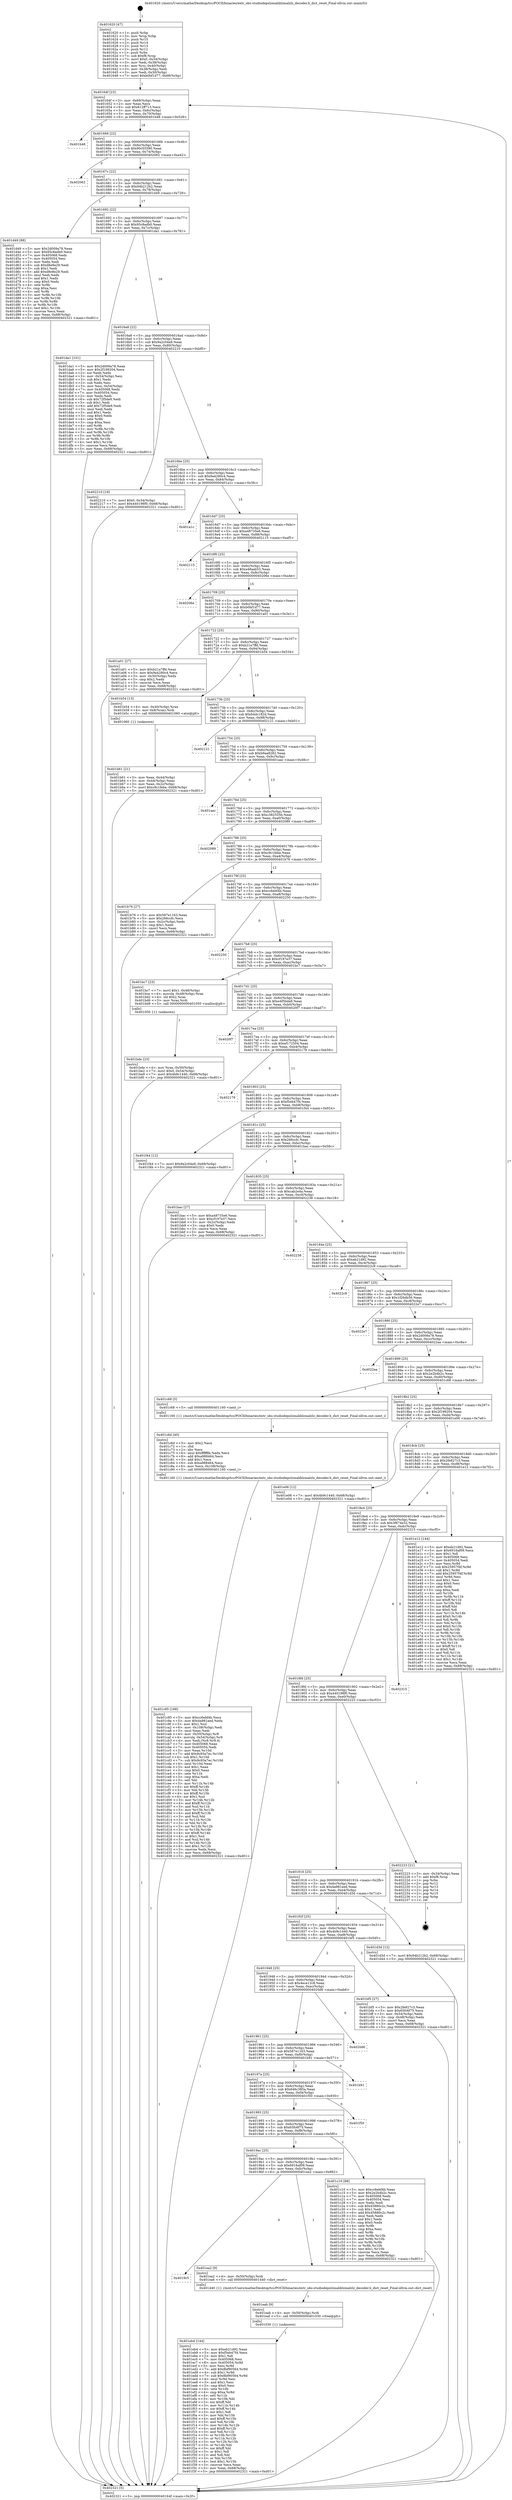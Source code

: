 digraph "0x401620" {
  label = "0x401620 (/mnt/c/Users/mathe/Desktop/tcc/POCII/binaries/extr_obs-studiodepslzmaliblzmalzlz_decoder.h_dict_reset_Final-ollvm.out::main(0))"
  labelloc = "t"
  node[shape=record]

  Entry [label="",width=0.3,height=0.3,shape=circle,fillcolor=black,style=filled]
  "0x40164f" [label="{
     0x40164f [23]\l
     | [instrs]\l
     &nbsp;&nbsp;0x40164f \<+3\>: mov -0x68(%rbp),%eax\l
     &nbsp;&nbsp;0x401652 \<+2\>: mov %eax,%ecx\l
     &nbsp;&nbsp;0x401654 \<+6\>: sub $0x812ff713,%ecx\l
     &nbsp;&nbsp;0x40165a \<+3\>: mov %eax,-0x6c(%rbp)\l
     &nbsp;&nbsp;0x40165d \<+3\>: mov %ecx,-0x70(%rbp)\l
     &nbsp;&nbsp;0x401660 \<+6\>: je 0000000000401b48 \<main+0x528\>\l
  }"]
  "0x401b48" [label="{
     0x401b48\l
  }", style=dashed]
  "0x401666" [label="{
     0x401666 [22]\l
     | [instrs]\l
     &nbsp;&nbsp;0x401666 \<+5\>: jmp 000000000040166b \<main+0x4b\>\l
     &nbsp;&nbsp;0x40166b \<+3\>: mov -0x6c(%rbp),%eax\l
     &nbsp;&nbsp;0x40166e \<+5\>: sub $0x90c55590,%eax\l
     &nbsp;&nbsp;0x401673 \<+3\>: mov %eax,-0x74(%rbp)\l
     &nbsp;&nbsp;0x401676 \<+6\>: je 0000000000402062 \<main+0xa42\>\l
  }"]
  Exit [label="",width=0.3,height=0.3,shape=circle,fillcolor=black,style=filled,peripheries=2]
  "0x402062" [label="{
     0x402062\l
  }", style=dashed]
  "0x40167c" [label="{
     0x40167c [22]\l
     | [instrs]\l
     &nbsp;&nbsp;0x40167c \<+5\>: jmp 0000000000401681 \<main+0x61\>\l
     &nbsp;&nbsp;0x401681 \<+3\>: mov -0x6c(%rbp),%eax\l
     &nbsp;&nbsp;0x401684 \<+5\>: sub $0x94b212b2,%eax\l
     &nbsp;&nbsp;0x401689 \<+3\>: mov %eax,-0x78(%rbp)\l
     &nbsp;&nbsp;0x40168c \<+6\>: je 0000000000401d49 \<main+0x729\>\l
  }"]
  "0x401eb4" [label="{
     0x401eb4 [144]\l
     | [instrs]\l
     &nbsp;&nbsp;0x401eb4 \<+5\>: mov $0xeb21d92,%eax\l
     &nbsp;&nbsp;0x401eb9 \<+5\>: mov $0xf5eb47f4,%ecx\l
     &nbsp;&nbsp;0x401ebe \<+2\>: mov $0x1,%dl\l
     &nbsp;&nbsp;0x401ec0 \<+7\>: mov 0x405068,%esi\l
     &nbsp;&nbsp;0x401ec7 \<+8\>: mov 0x405054,%r8d\l
     &nbsp;&nbsp;0x401ecf \<+3\>: mov %esi,%r9d\l
     &nbsp;&nbsp;0x401ed2 \<+7\>: add $0x8bf90564,%r9d\l
     &nbsp;&nbsp;0x401ed9 \<+4\>: sub $0x1,%r9d\l
     &nbsp;&nbsp;0x401edd \<+7\>: sub $0x8bf90564,%r9d\l
     &nbsp;&nbsp;0x401ee4 \<+4\>: imul %r9d,%esi\l
     &nbsp;&nbsp;0x401ee8 \<+3\>: and $0x1,%esi\l
     &nbsp;&nbsp;0x401eeb \<+3\>: cmp $0x0,%esi\l
     &nbsp;&nbsp;0x401eee \<+4\>: sete %r10b\l
     &nbsp;&nbsp;0x401ef2 \<+4\>: cmp $0xa,%r8d\l
     &nbsp;&nbsp;0x401ef6 \<+4\>: setl %r11b\l
     &nbsp;&nbsp;0x401efa \<+3\>: mov %r10b,%bl\l
     &nbsp;&nbsp;0x401efd \<+3\>: xor $0xff,%bl\l
     &nbsp;&nbsp;0x401f00 \<+3\>: mov %r11b,%r14b\l
     &nbsp;&nbsp;0x401f03 \<+4\>: xor $0xff,%r14b\l
     &nbsp;&nbsp;0x401f07 \<+3\>: xor $0x1,%dl\l
     &nbsp;&nbsp;0x401f0a \<+3\>: mov %bl,%r15b\l
     &nbsp;&nbsp;0x401f0d \<+4\>: and $0xff,%r15b\l
     &nbsp;&nbsp;0x401f11 \<+3\>: and %dl,%r10b\l
     &nbsp;&nbsp;0x401f14 \<+3\>: mov %r14b,%r12b\l
     &nbsp;&nbsp;0x401f17 \<+4\>: and $0xff,%r12b\l
     &nbsp;&nbsp;0x401f1b \<+3\>: and %dl,%r11b\l
     &nbsp;&nbsp;0x401f1e \<+3\>: or %r10b,%r15b\l
     &nbsp;&nbsp;0x401f21 \<+3\>: or %r11b,%r12b\l
     &nbsp;&nbsp;0x401f24 \<+3\>: xor %r12b,%r15b\l
     &nbsp;&nbsp;0x401f27 \<+3\>: or %r14b,%bl\l
     &nbsp;&nbsp;0x401f2a \<+3\>: xor $0xff,%bl\l
     &nbsp;&nbsp;0x401f2d \<+3\>: or $0x1,%dl\l
     &nbsp;&nbsp;0x401f30 \<+2\>: and %dl,%bl\l
     &nbsp;&nbsp;0x401f32 \<+3\>: or %bl,%r15b\l
     &nbsp;&nbsp;0x401f35 \<+4\>: test $0x1,%r15b\l
     &nbsp;&nbsp;0x401f39 \<+3\>: cmovne %ecx,%eax\l
     &nbsp;&nbsp;0x401f3c \<+3\>: mov %eax,-0x68(%rbp)\l
     &nbsp;&nbsp;0x401f3f \<+5\>: jmp 0000000000402321 \<main+0xd01\>\l
  }"]
  "0x401d49" [label="{
     0x401d49 [88]\l
     | [instrs]\l
     &nbsp;&nbsp;0x401d49 \<+5\>: mov $0x2d009a78,%eax\l
     &nbsp;&nbsp;0x401d4e \<+5\>: mov $0x95c8adb0,%ecx\l
     &nbsp;&nbsp;0x401d53 \<+7\>: mov 0x405068,%edx\l
     &nbsp;&nbsp;0x401d5a \<+7\>: mov 0x405054,%esi\l
     &nbsp;&nbsp;0x401d61 \<+2\>: mov %edx,%edi\l
     &nbsp;&nbsp;0x401d63 \<+6\>: sub $0xd8e8e29,%edi\l
     &nbsp;&nbsp;0x401d69 \<+3\>: sub $0x1,%edi\l
     &nbsp;&nbsp;0x401d6c \<+6\>: add $0xd8e8e29,%edi\l
     &nbsp;&nbsp;0x401d72 \<+3\>: imul %edi,%edx\l
     &nbsp;&nbsp;0x401d75 \<+3\>: and $0x1,%edx\l
     &nbsp;&nbsp;0x401d78 \<+3\>: cmp $0x0,%edx\l
     &nbsp;&nbsp;0x401d7b \<+4\>: sete %r8b\l
     &nbsp;&nbsp;0x401d7f \<+3\>: cmp $0xa,%esi\l
     &nbsp;&nbsp;0x401d82 \<+4\>: setl %r9b\l
     &nbsp;&nbsp;0x401d86 \<+3\>: mov %r8b,%r10b\l
     &nbsp;&nbsp;0x401d89 \<+3\>: and %r9b,%r10b\l
     &nbsp;&nbsp;0x401d8c \<+3\>: xor %r9b,%r8b\l
     &nbsp;&nbsp;0x401d8f \<+3\>: or %r8b,%r10b\l
     &nbsp;&nbsp;0x401d92 \<+4\>: test $0x1,%r10b\l
     &nbsp;&nbsp;0x401d96 \<+3\>: cmovne %ecx,%eax\l
     &nbsp;&nbsp;0x401d99 \<+3\>: mov %eax,-0x68(%rbp)\l
     &nbsp;&nbsp;0x401d9c \<+5\>: jmp 0000000000402321 \<main+0xd01\>\l
  }"]
  "0x401692" [label="{
     0x401692 [22]\l
     | [instrs]\l
     &nbsp;&nbsp;0x401692 \<+5\>: jmp 0000000000401697 \<main+0x77\>\l
     &nbsp;&nbsp;0x401697 \<+3\>: mov -0x6c(%rbp),%eax\l
     &nbsp;&nbsp;0x40169a \<+5\>: sub $0x95c8adb0,%eax\l
     &nbsp;&nbsp;0x40169f \<+3\>: mov %eax,-0x7c(%rbp)\l
     &nbsp;&nbsp;0x4016a2 \<+6\>: je 0000000000401da1 \<main+0x781\>\l
  }"]
  "0x401eab" [label="{
     0x401eab [9]\l
     | [instrs]\l
     &nbsp;&nbsp;0x401eab \<+4\>: mov -0x50(%rbp),%rdi\l
     &nbsp;&nbsp;0x401eaf \<+5\>: call 0000000000401030 \<free@plt\>\l
     | [calls]\l
     &nbsp;&nbsp;0x401030 \{1\} (unknown)\l
  }"]
  "0x401da1" [label="{
     0x401da1 [101]\l
     | [instrs]\l
     &nbsp;&nbsp;0x401da1 \<+5\>: mov $0x2d009a78,%eax\l
     &nbsp;&nbsp;0x401da6 \<+5\>: mov $0x2f199204,%ecx\l
     &nbsp;&nbsp;0x401dab \<+2\>: xor %edx,%edx\l
     &nbsp;&nbsp;0x401dad \<+3\>: mov -0x54(%rbp),%esi\l
     &nbsp;&nbsp;0x401db0 \<+3\>: sub $0x1,%edx\l
     &nbsp;&nbsp;0x401db3 \<+2\>: sub %edx,%esi\l
     &nbsp;&nbsp;0x401db5 \<+3\>: mov %esi,-0x54(%rbp)\l
     &nbsp;&nbsp;0x401db8 \<+7\>: mov 0x405068,%edx\l
     &nbsp;&nbsp;0x401dbf \<+7\>: mov 0x405054,%esi\l
     &nbsp;&nbsp;0x401dc6 \<+2\>: mov %edx,%edi\l
     &nbsp;&nbsp;0x401dc8 \<+6\>: sub $0x72f5de9,%edi\l
     &nbsp;&nbsp;0x401dce \<+3\>: sub $0x1,%edi\l
     &nbsp;&nbsp;0x401dd1 \<+6\>: add $0x72f5de9,%edi\l
     &nbsp;&nbsp;0x401dd7 \<+3\>: imul %edi,%edx\l
     &nbsp;&nbsp;0x401dda \<+3\>: and $0x1,%edx\l
     &nbsp;&nbsp;0x401ddd \<+3\>: cmp $0x0,%edx\l
     &nbsp;&nbsp;0x401de0 \<+4\>: sete %r8b\l
     &nbsp;&nbsp;0x401de4 \<+3\>: cmp $0xa,%esi\l
     &nbsp;&nbsp;0x401de7 \<+4\>: setl %r9b\l
     &nbsp;&nbsp;0x401deb \<+3\>: mov %r8b,%r10b\l
     &nbsp;&nbsp;0x401dee \<+3\>: and %r9b,%r10b\l
     &nbsp;&nbsp;0x401df1 \<+3\>: xor %r9b,%r8b\l
     &nbsp;&nbsp;0x401df4 \<+3\>: or %r8b,%r10b\l
     &nbsp;&nbsp;0x401df7 \<+4\>: test $0x1,%r10b\l
     &nbsp;&nbsp;0x401dfb \<+3\>: cmovne %ecx,%eax\l
     &nbsp;&nbsp;0x401dfe \<+3\>: mov %eax,-0x68(%rbp)\l
     &nbsp;&nbsp;0x401e01 \<+5\>: jmp 0000000000402321 \<main+0xd01\>\l
  }"]
  "0x4016a8" [label="{
     0x4016a8 [22]\l
     | [instrs]\l
     &nbsp;&nbsp;0x4016a8 \<+5\>: jmp 00000000004016ad \<main+0x8d\>\l
     &nbsp;&nbsp;0x4016ad \<+3\>: mov -0x6c(%rbp),%eax\l
     &nbsp;&nbsp;0x4016b0 \<+5\>: sub $0x9a2c04a9,%eax\l
     &nbsp;&nbsp;0x4016b5 \<+3\>: mov %eax,-0x80(%rbp)\l
     &nbsp;&nbsp;0x4016b8 \<+6\>: je 0000000000402210 \<main+0xbf0\>\l
  }"]
  "0x4019c5" [label="{
     0x4019c5\l
  }", style=dashed]
  "0x402210" [label="{
     0x402210 [19]\l
     | [instrs]\l
     &nbsp;&nbsp;0x402210 \<+7\>: movl $0x0,-0x34(%rbp)\l
     &nbsp;&nbsp;0x402217 \<+7\>: movl $0x440198f0,-0x68(%rbp)\l
     &nbsp;&nbsp;0x40221e \<+5\>: jmp 0000000000402321 \<main+0xd01\>\l
  }"]
  "0x4016be" [label="{
     0x4016be [25]\l
     | [instrs]\l
     &nbsp;&nbsp;0x4016be \<+5\>: jmp 00000000004016c3 \<main+0xa3\>\l
     &nbsp;&nbsp;0x4016c3 \<+3\>: mov -0x6c(%rbp),%eax\l
     &nbsp;&nbsp;0x4016c6 \<+5\>: sub $0x9a4280c4,%eax\l
     &nbsp;&nbsp;0x4016cb \<+6\>: mov %eax,-0x84(%rbp)\l
     &nbsp;&nbsp;0x4016d1 \<+6\>: je 0000000000401a1c \<main+0x3fc\>\l
  }"]
  "0x401ea2" [label="{
     0x401ea2 [9]\l
     | [instrs]\l
     &nbsp;&nbsp;0x401ea2 \<+4\>: mov -0x50(%rbp),%rdi\l
     &nbsp;&nbsp;0x401ea6 \<+5\>: call 0000000000401440 \<dict_reset\>\l
     | [calls]\l
     &nbsp;&nbsp;0x401440 \{1\} (/mnt/c/Users/mathe/Desktop/tcc/POCII/binaries/extr_obs-studiodepslzmaliblzmalzlz_decoder.h_dict_reset_Final-ollvm.out::dict_reset)\l
  }"]
  "0x401a1c" [label="{
     0x401a1c\l
  }", style=dashed]
  "0x4016d7" [label="{
     0x4016d7 [25]\l
     | [instrs]\l
     &nbsp;&nbsp;0x4016d7 \<+5\>: jmp 00000000004016dc \<main+0xbc\>\l
     &nbsp;&nbsp;0x4016dc \<+3\>: mov -0x6c(%rbp),%eax\l
     &nbsp;&nbsp;0x4016df \<+5\>: sub $0xa48735e6,%eax\l
     &nbsp;&nbsp;0x4016e4 \<+6\>: mov %eax,-0x88(%rbp)\l
     &nbsp;&nbsp;0x4016ea \<+6\>: je 0000000000402115 \<main+0xaf5\>\l
  }"]
  "0x401c95" [label="{
     0x401c95 [168]\l
     | [instrs]\l
     &nbsp;&nbsp;0x401c95 \<+5\>: mov $0xcc6ebf4b,%ecx\l
     &nbsp;&nbsp;0x401c9a \<+5\>: mov $0x4a981eed,%edx\l
     &nbsp;&nbsp;0x401c9f \<+3\>: mov $0x1,%sil\l
     &nbsp;&nbsp;0x401ca2 \<+6\>: mov -0x108(%rbp),%edi\l
     &nbsp;&nbsp;0x401ca8 \<+3\>: imul %eax,%edi\l
     &nbsp;&nbsp;0x401cab \<+4\>: mov -0x50(%rbp),%r8\l
     &nbsp;&nbsp;0x401caf \<+4\>: movslq -0x54(%rbp),%r9\l
     &nbsp;&nbsp;0x401cb3 \<+4\>: mov %edi,(%r8,%r9,4)\l
     &nbsp;&nbsp;0x401cb7 \<+7\>: mov 0x405068,%eax\l
     &nbsp;&nbsp;0x401cbe \<+7\>: mov 0x405054,%edi\l
     &nbsp;&nbsp;0x401cc5 \<+3\>: mov %eax,%r10d\l
     &nbsp;&nbsp;0x401cc8 \<+7\>: add $0x9c93a7ec,%r10d\l
     &nbsp;&nbsp;0x401ccf \<+4\>: sub $0x1,%r10d\l
     &nbsp;&nbsp;0x401cd3 \<+7\>: sub $0x9c93a7ec,%r10d\l
     &nbsp;&nbsp;0x401cda \<+4\>: imul %r10d,%eax\l
     &nbsp;&nbsp;0x401cde \<+3\>: and $0x1,%eax\l
     &nbsp;&nbsp;0x401ce1 \<+3\>: cmp $0x0,%eax\l
     &nbsp;&nbsp;0x401ce4 \<+4\>: sete %r11b\l
     &nbsp;&nbsp;0x401ce8 \<+3\>: cmp $0xa,%edi\l
     &nbsp;&nbsp;0x401ceb \<+3\>: setl %bl\l
     &nbsp;&nbsp;0x401cee \<+3\>: mov %r11b,%r14b\l
     &nbsp;&nbsp;0x401cf1 \<+4\>: xor $0xff,%r14b\l
     &nbsp;&nbsp;0x401cf5 \<+3\>: mov %bl,%r15b\l
     &nbsp;&nbsp;0x401cf8 \<+4\>: xor $0xff,%r15b\l
     &nbsp;&nbsp;0x401cfc \<+4\>: xor $0x1,%sil\l
     &nbsp;&nbsp;0x401d00 \<+3\>: mov %r14b,%r12b\l
     &nbsp;&nbsp;0x401d03 \<+4\>: and $0xff,%r12b\l
     &nbsp;&nbsp;0x401d07 \<+3\>: and %sil,%r11b\l
     &nbsp;&nbsp;0x401d0a \<+3\>: mov %r15b,%r13b\l
     &nbsp;&nbsp;0x401d0d \<+4\>: and $0xff,%r13b\l
     &nbsp;&nbsp;0x401d11 \<+3\>: and %sil,%bl\l
     &nbsp;&nbsp;0x401d14 \<+3\>: or %r11b,%r12b\l
     &nbsp;&nbsp;0x401d17 \<+3\>: or %bl,%r13b\l
     &nbsp;&nbsp;0x401d1a \<+3\>: xor %r13b,%r12b\l
     &nbsp;&nbsp;0x401d1d \<+3\>: or %r15b,%r14b\l
     &nbsp;&nbsp;0x401d20 \<+4\>: xor $0xff,%r14b\l
     &nbsp;&nbsp;0x401d24 \<+4\>: or $0x1,%sil\l
     &nbsp;&nbsp;0x401d28 \<+3\>: and %sil,%r14b\l
     &nbsp;&nbsp;0x401d2b \<+3\>: or %r14b,%r12b\l
     &nbsp;&nbsp;0x401d2e \<+4\>: test $0x1,%r12b\l
     &nbsp;&nbsp;0x401d32 \<+3\>: cmovne %edx,%ecx\l
     &nbsp;&nbsp;0x401d35 \<+3\>: mov %ecx,-0x68(%rbp)\l
     &nbsp;&nbsp;0x401d38 \<+5\>: jmp 0000000000402321 \<main+0xd01\>\l
  }"]
  "0x402115" [label="{
     0x402115\l
  }", style=dashed]
  "0x4016f0" [label="{
     0x4016f0 [25]\l
     | [instrs]\l
     &nbsp;&nbsp;0x4016f0 \<+5\>: jmp 00000000004016f5 \<main+0xd5\>\l
     &nbsp;&nbsp;0x4016f5 \<+3\>: mov -0x6c(%rbp),%eax\l
     &nbsp;&nbsp;0x4016f8 \<+5\>: sub $0xa48aab53,%eax\l
     &nbsp;&nbsp;0x4016fd \<+6\>: mov %eax,-0x8c(%rbp)\l
     &nbsp;&nbsp;0x401703 \<+6\>: je 000000000040206e \<main+0xa4e\>\l
  }"]
  "0x401c6d" [label="{
     0x401c6d [40]\l
     | [instrs]\l
     &nbsp;&nbsp;0x401c6d \<+5\>: mov $0x2,%ecx\l
     &nbsp;&nbsp;0x401c72 \<+1\>: cltd\l
     &nbsp;&nbsp;0x401c73 \<+2\>: idiv %ecx\l
     &nbsp;&nbsp;0x401c75 \<+6\>: imul $0xfffffffe,%edx,%ecx\l
     &nbsp;&nbsp;0x401c7b \<+6\>: add $0xa988464,%ecx\l
     &nbsp;&nbsp;0x401c81 \<+3\>: add $0x1,%ecx\l
     &nbsp;&nbsp;0x401c84 \<+6\>: sub $0xa988464,%ecx\l
     &nbsp;&nbsp;0x401c8a \<+6\>: mov %ecx,-0x108(%rbp)\l
     &nbsp;&nbsp;0x401c90 \<+5\>: call 0000000000401160 \<next_i\>\l
     | [calls]\l
     &nbsp;&nbsp;0x401160 \{1\} (/mnt/c/Users/mathe/Desktop/tcc/POCII/binaries/extr_obs-studiodepslzmaliblzmalzlz_decoder.h_dict_reset_Final-ollvm.out::next_i)\l
  }"]
  "0x40206e" [label="{
     0x40206e\l
  }", style=dashed]
  "0x401709" [label="{
     0x401709 [25]\l
     | [instrs]\l
     &nbsp;&nbsp;0x401709 \<+5\>: jmp 000000000040170e \<main+0xee\>\l
     &nbsp;&nbsp;0x40170e \<+3\>: mov -0x6c(%rbp),%eax\l
     &nbsp;&nbsp;0x401711 \<+5\>: sub $0xb0bf1d77,%eax\l
     &nbsp;&nbsp;0x401716 \<+6\>: mov %eax,-0x90(%rbp)\l
     &nbsp;&nbsp;0x40171c \<+6\>: je 0000000000401a01 \<main+0x3e1\>\l
  }"]
  "0x4019ac" [label="{
     0x4019ac [25]\l
     | [instrs]\l
     &nbsp;&nbsp;0x4019ac \<+5\>: jmp 00000000004019b1 \<main+0x391\>\l
     &nbsp;&nbsp;0x4019b1 \<+3\>: mov -0x6c(%rbp),%eax\l
     &nbsp;&nbsp;0x4019b4 \<+5\>: sub $0x6916af09,%eax\l
     &nbsp;&nbsp;0x4019b9 \<+6\>: mov %eax,-0xfc(%rbp)\l
     &nbsp;&nbsp;0x4019bf \<+6\>: je 0000000000401ea2 \<main+0x882\>\l
  }"]
  "0x401a01" [label="{
     0x401a01 [27]\l
     | [instrs]\l
     &nbsp;&nbsp;0x401a01 \<+5\>: mov $0xb21a7ffd,%eax\l
     &nbsp;&nbsp;0x401a06 \<+5\>: mov $0x9a4280c4,%ecx\l
     &nbsp;&nbsp;0x401a0b \<+3\>: mov -0x30(%rbp),%edx\l
     &nbsp;&nbsp;0x401a0e \<+3\>: cmp $0x2,%edx\l
     &nbsp;&nbsp;0x401a11 \<+3\>: cmovne %ecx,%eax\l
     &nbsp;&nbsp;0x401a14 \<+3\>: mov %eax,-0x68(%rbp)\l
     &nbsp;&nbsp;0x401a17 \<+5\>: jmp 0000000000402321 \<main+0xd01\>\l
  }"]
  "0x401722" [label="{
     0x401722 [25]\l
     | [instrs]\l
     &nbsp;&nbsp;0x401722 \<+5\>: jmp 0000000000401727 \<main+0x107\>\l
     &nbsp;&nbsp;0x401727 \<+3\>: mov -0x6c(%rbp),%eax\l
     &nbsp;&nbsp;0x40172a \<+5\>: sub $0xb21a7ffd,%eax\l
     &nbsp;&nbsp;0x40172f \<+6\>: mov %eax,-0x94(%rbp)\l
     &nbsp;&nbsp;0x401735 \<+6\>: je 0000000000401b54 \<main+0x534\>\l
  }"]
  "0x402321" [label="{
     0x402321 [5]\l
     | [instrs]\l
     &nbsp;&nbsp;0x402321 \<+5\>: jmp 000000000040164f \<main+0x2f\>\l
  }"]
  "0x401620" [label="{
     0x401620 [47]\l
     | [instrs]\l
     &nbsp;&nbsp;0x401620 \<+1\>: push %rbp\l
     &nbsp;&nbsp;0x401621 \<+3\>: mov %rsp,%rbp\l
     &nbsp;&nbsp;0x401624 \<+2\>: push %r15\l
     &nbsp;&nbsp;0x401626 \<+2\>: push %r14\l
     &nbsp;&nbsp;0x401628 \<+2\>: push %r13\l
     &nbsp;&nbsp;0x40162a \<+2\>: push %r12\l
     &nbsp;&nbsp;0x40162c \<+1\>: push %rbx\l
     &nbsp;&nbsp;0x40162d \<+7\>: sub $0xf8,%rsp\l
     &nbsp;&nbsp;0x401634 \<+7\>: movl $0x0,-0x34(%rbp)\l
     &nbsp;&nbsp;0x40163b \<+3\>: mov %edi,-0x38(%rbp)\l
     &nbsp;&nbsp;0x40163e \<+4\>: mov %rsi,-0x40(%rbp)\l
     &nbsp;&nbsp;0x401642 \<+3\>: mov -0x38(%rbp),%edi\l
     &nbsp;&nbsp;0x401645 \<+3\>: mov %edi,-0x30(%rbp)\l
     &nbsp;&nbsp;0x401648 \<+7\>: movl $0xb0bf1d77,-0x68(%rbp)\l
  }"]
  "0x401c10" [label="{
     0x401c10 [88]\l
     | [instrs]\l
     &nbsp;&nbsp;0x401c10 \<+5\>: mov $0xcc6ebf4b,%eax\l
     &nbsp;&nbsp;0x401c15 \<+5\>: mov $0x2e2b4b2c,%ecx\l
     &nbsp;&nbsp;0x401c1a \<+7\>: mov 0x405068,%edx\l
     &nbsp;&nbsp;0x401c21 \<+7\>: mov 0x405054,%esi\l
     &nbsp;&nbsp;0x401c28 \<+2\>: mov %edx,%edi\l
     &nbsp;&nbsp;0x401c2a \<+6\>: sub $0x45880c2c,%edi\l
     &nbsp;&nbsp;0x401c30 \<+3\>: sub $0x1,%edi\l
     &nbsp;&nbsp;0x401c33 \<+6\>: add $0x45880c2c,%edi\l
     &nbsp;&nbsp;0x401c39 \<+3\>: imul %edi,%edx\l
     &nbsp;&nbsp;0x401c3c \<+3\>: and $0x1,%edx\l
     &nbsp;&nbsp;0x401c3f \<+3\>: cmp $0x0,%edx\l
     &nbsp;&nbsp;0x401c42 \<+4\>: sete %r8b\l
     &nbsp;&nbsp;0x401c46 \<+3\>: cmp $0xa,%esi\l
     &nbsp;&nbsp;0x401c49 \<+4\>: setl %r9b\l
     &nbsp;&nbsp;0x401c4d \<+3\>: mov %r8b,%r10b\l
     &nbsp;&nbsp;0x401c50 \<+3\>: and %r9b,%r10b\l
     &nbsp;&nbsp;0x401c53 \<+3\>: xor %r9b,%r8b\l
     &nbsp;&nbsp;0x401c56 \<+3\>: or %r8b,%r10b\l
     &nbsp;&nbsp;0x401c59 \<+4\>: test $0x1,%r10b\l
     &nbsp;&nbsp;0x401c5d \<+3\>: cmovne %ecx,%eax\l
     &nbsp;&nbsp;0x401c60 \<+3\>: mov %eax,-0x68(%rbp)\l
     &nbsp;&nbsp;0x401c63 \<+5\>: jmp 0000000000402321 \<main+0xd01\>\l
  }"]
  "0x401b54" [label="{
     0x401b54 [13]\l
     | [instrs]\l
     &nbsp;&nbsp;0x401b54 \<+4\>: mov -0x40(%rbp),%rax\l
     &nbsp;&nbsp;0x401b58 \<+4\>: mov 0x8(%rax),%rdi\l
     &nbsp;&nbsp;0x401b5c \<+5\>: call 0000000000401060 \<atoi@plt\>\l
     | [calls]\l
     &nbsp;&nbsp;0x401060 \{1\} (unknown)\l
  }"]
  "0x40173b" [label="{
     0x40173b [25]\l
     | [instrs]\l
     &nbsp;&nbsp;0x40173b \<+5\>: jmp 0000000000401740 \<main+0x120\>\l
     &nbsp;&nbsp;0x401740 \<+3\>: mov -0x6c(%rbp),%eax\l
     &nbsp;&nbsp;0x401743 \<+5\>: sub $0xb4dc182d,%eax\l
     &nbsp;&nbsp;0x401748 \<+6\>: mov %eax,-0x98(%rbp)\l
     &nbsp;&nbsp;0x40174e \<+6\>: je 0000000000402121 \<main+0xb01\>\l
  }"]
  "0x401b61" [label="{
     0x401b61 [21]\l
     | [instrs]\l
     &nbsp;&nbsp;0x401b61 \<+3\>: mov %eax,-0x44(%rbp)\l
     &nbsp;&nbsp;0x401b64 \<+3\>: mov -0x44(%rbp),%eax\l
     &nbsp;&nbsp;0x401b67 \<+3\>: mov %eax,-0x2c(%rbp)\l
     &nbsp;&nbsp;0x401b6a \<+7\>: movl $0xc9c1febe,-0x68(%rbp)\l
     &nbsp;&nbsp;0x401b71 \<+5\>: jmp 0000000000402321 \<main+0xd01\>\l
  }"]
  "0x401993" [label="{
     0x401993 [25]\l
     | [instrs]\l
     &nbsp;&nbsp;0x401993 \<+5\>: jmp 0000000000401998 \<main+0x378\>\l
     &nbsp;&nbsp;0x401998 \<+3\>: mov -0x6c(%rbp),%eax\l
     &nbsp;&nbsp;0x40199b \<+5\>: sub $0x65fc6f75,%eax\l
     &nbsp;&nbsp;0x4019a0 \<+6\>: mov %eax,-0xf8(%rbp)\l
     &nbsp;&nbsp;0x4019a6 \<+6\>: je 0000000000401c10 \<main+0x5f0\>\l
  }"]
  "0x402121" [label="{
     0x402121\l
  }", style=dashed]
  "0x401754" [label="{
     0x401754 [25]\l
     | [instrs]\l
     &nbsp;&nbsp;0x401754 \<+5\>: jmp 0000000000401759 \<main+0x139\>\l
     &nbsp;&nbsp;0x401759 \<+3\>: mov -0x6c(%rbp),%eax\l
     &nbsp;&nbsp;0x40175c \<+5\>: sub $0xb9aa8282,%eax\l
     &nbsp;&nbsp;0x401761 \<+6\>: mov %eax,-0x9c(%rbp)\l
     &nbsp;&nbsp;0x401767 \<+6\>: je 0000000000401aac \<main+0x48c\>\l
  }"]
  "0x401f50" [label="{
     0x401f50\l
  }", style=dashed]
  "0x401aac" [label="{
     0x401aac\l
  }", style=dashed]
  "0x40176d" [label="{
     0x40176d [25]\l
     | [instrs]\l
     &nbsp;&nbsp;0x40176d \<+5\>: jmp 0000000000401772 \<main+0x152\>\l
     &nbsp;&nbsp;0x401772 \<+3\>: mov -0x6c(%rbp),%eax\l
     &nbsp;&nbsp;0x401775 \<+5\>: sub $0xc382555b,%eax\l
     &nbsp;&nbsp;0x40177a \<+6\>: mov %eax,-0xa0(%rbp)\l
     &nbsp;&nbsp;0x401780 \<+6\>: je 0000000000402089 \<main+0xa69\>\l
  }"]
  "0x40197a" [label="{
     0x40197a [25]\l
     | [instrs]\l
     &nbsp;&nbsp;0x40197a \<+5\>: jmp 000000000040197f \<main+0x35f\>\l
     &nbsp;&nbsp;0x40197f \<+3\>: mov -0x6c(%rbp),%eax\l
     &nbsp;&nbsp;0x401982 \<+5\>: sub $0x646c385a,%eax\l
     &nbsp;&nbsp;0x401987 \<+6\>: mov %eax,-0xf4(%rbp)\l
     &nbsp;&nbsp;0x40198d \<+6\>: je 0000000000401f50 \<main+0x930\>\l
  }"]
  "0x402089" [label="{
     0x402089\l
  }", style=dashed]
  "0x401786" [label="{
     0x401786 [25]\l
     | [instrs]\l
     &nbsp;&nbsp;0x401786 \<+5\>: jmp 000000000040178b \<main+0x16b\>\l
     &nbsp;&nbsp;0x40178b \<+3\>: mov -0x6c(%rbp),%eax\l
     &nbsp;&nbsp;0x40178e \<+5\>: sub $0xc9c1febe,%eax\l
     &nbsp;&nbsp;0x401793 \<+6\>: mov %eax,-0xa4(%rbp)\l
     &nbsp;&nbsp;0x401799 \<+6\>: je 0000000000401b76 \<main+0x556\>\l
  }"]
  "0x401b91" [label="{
     0x401b91\l
  }", style=dashed]
  "0x401b76" [label="{
     0x401b76 [27]\l
     | [instrs]\l
     &nbsp;&nbsp;0x401b76 \<+5\>: mov $0x587e1163,%eax\l
     &nbsp;&nbsp;0x401b7b \<+5\>: mov $0x266ccfc,%ecx\l
     &nbsp;&nbsp;0x401b80 \<+3\>: mov -0x2c(%rbp),%edx\l
     &nbsp;&nbsp;0x401b83 \<+3\>: cmp $0x1,%edx\l
     &nbsp;&nbsp;0x401b86 \<+3\>: cmovl %ecx,%eax\l
     &nbsp;&nbsp;0x401b89 \<+3\>: mov %eax,-0x68(%rbp)\l
     &nbsp;&nbsp;0x401b8c \<+5\>: jmp 0000000000402321 \<main+0xd01\>\l
  }"]
  "0x40179f" [label="{
     0x40179f [25]\l
     | [instrs]\l
     &nbsp;&nbsp;0x40179f \<+5\>: jmp 00000000004017a4 \<main+0x184\>\l
     &nbsp;&nbsp;0x4017a4 \<+3\>: mov -0x6c(%rbp),%eax\l
     &nbsp;&nbsp;0x4017a7 \<+5\>: sub $0xcc6ebf4b,%eax\l
     &nbsp;&nbsp;0x4017ac \<+6\>: mov %eax,-0xa8(%rbp)\l
     &nbsp;&nbsp;0x4017b2 \<+6\>: je 0000000000402250 \<main+0xc30\>\l
  }"]
  "0x401961" [label="{
     0x401961 [25]\l
     | [instrs]\l
     &nbsp;&nbsp;0x401961 \<+5\>: jmp 0000000000401966 \<main+0x346\>\l
     &nbsp;&nbsp;0x401966 \<+3\>: mov -0x6c(%rbp),%eax\l
     &nbsp;&nbsp;0x401969 \<+5\>: sub $0x587e1163,%eax\l
     &nbsp;&nbsp;0x40196e \<+6\>: mov %eax,-0xf0(%rbp)\l
     &nbsp;&nbsp;0x401974 \<+6\>: je 0000000000401b91 \<main+0x571\>\l
  }"]
  "0x402250" [label="{
     0x402250\l
  }", style=dashed]
  "0x4017b8" [label="{
     0x4017b8 [25]\l
     | [instrs]\l
     &nbsp;&nbsp;0x4017b8 \<+5\>: jmp 00000000004017bd \<main+0x19d\>\l
     &nbsp;&nbsp;0x4017bd \<+3\>: mov -0x6c(%rbp),%eax\l
     &nbsp;&nbsp;0x4017c0 \<+5\>: sub $0xcf197e37,%eax\l
     &nbsp;&nbsp;0x4017c5 \<+6\>: mov %eax,-0xac(%rbp)\l
     &nbsp;&nbsp;0x4017cb \<+6\>: je 0000000000401bc7 \<main+0x5a7\>\l
  }"]
  "0x4020d6" [label="{
     0x4020d6\l
  }", style=dashed]
  "0x401bc7" [label="{
     0x401bc7 [23]\l
     | [instrs]\l
     &nbsp;&nbsp;0x401bc7 \<+7\>: movl $0x1,-0x48(%rbp)\l
     &nbsp;&nbsp;0x401bce \<+4\>: movslq -0x48(%rbp),%rax\l
     &nbsp;&nbsp;0x401bd2 \<+4\>: shl $0x2,%rax\l
     &nbsp;&nbsp;0x401bd6 \<+3\>: mov %rax,%rdi\l
     &nbsp;&nbsp;0x401bd9 \<+5\>: call 0000000000401050 \<malloc@plt\>\l
     | [calls]\l
     &nbsp;&nbsp;0x401050 \{1\} (unknown)\l
  }"]
  "0x4017d1" [label="{
     0x4017d1 [25]\l
     | [instrs]\l
     &nbsp;&nbsp;0x4017d1 \<+5\>: jmp 00000000004017d6 \<main+0x1b6\>\l
     &nbsp;&nbsp;0x4017d6 \<+3\>: mov -0x6c(%rbp),%eax\l
     &nbsp;&nbsp;0x4017d9 \<+5\>: sub $0xe4f5bda9,%eax\l
     &nbsp;&nbsp;0x4017de \<+6\>: mov %eax,-0xb0(%rbp)\l
     &nbsp;&nbsp;0x4017e4 \<+6\>: je 00000000004020f7 \<main+0xad7\>\l
  }"]
  "0x401948" [label="{
     0x401948 [25]\l
     | [instrs]\l
     &nbsp;&nbsp;0x401948 \<+5\>: jmp 000000000040194d \<main+0x32d\>\l
     &nbsp;&nbsp;0x40194d \<+3\>: mov -0x6c(%rbp),%eax\l
     &nbsp;&nbsp;0x401950 \<+5\>: sub $0x4ece12c8,%eax\l
     &nbsp;&nbsp;0x401955 \<+6\>: mov %eax,-0xec(%rbp)\l
     &nbsp;&nbsp;0x40195b \<+6\>: je 00000000004020d6 \<main+0xab6\>\l
  }"]
  "0x4020f7" [label="{
     0x4020f7\l
  }", style=dashed]
  "0x4017ea" [label="{
     0x4017ea [25]\l
     | [instrs]\l
     &nbsp;&nbsp;0x4017ea \<+5\>: jmp 00000000004017ef \<main+0x1cf\>\l
     &nbsp;&nbsp;0x4017ef \<+3\>: mov -0x6c(%rbp),%eax\l
     &nbsp;&nbsp;0x4017f2 \<+5\>: sub $0xef172504,%eax\l
     &nbsp;&nbsp;0x4017f7 \<+6\>: mov %eax,-0xb4(%rbp)\l
     &nbsp;&nbsp;0x4017fd \<+6\>: je 0000000000402179 \<main+0xb59\>\l
  }"]
  "0x401bf5" [label="{
     0x401bf5 [27]\l
     | [instrs]\l
     &nbsp;&nbsp;0x401bf5 \<+5\>: mov $0x2fe827c3,%eax\l
     &nbsp;&nbsp;0x401bfa \<+5\>: mov $0x65fc6f75,%ecx\l
     &nbsp;&nbsp;0x401bff \<+3\>: mov -0x54(%rbp),%edx\l
     &nbsp;&nbsp;0x401c02 \<+3\>: cmp -0x48(%rbp),%edx\l
     &nbsp;&nbsp;0x401c05 \<+3\>: cmovl %ecx,%eax\l
     &nbsp;&nbsp;0x401c08 \<+3\>: mov %eax,-0x68(%rbp)\l
     &nbsp;&nbsp;0x401c0b \<+5\>: jmp 0000000000402321 \<main+0xd01\>\l
  }"]
  "0x402179" [label="{
     0x402179\l
  }", style=dashed]
  "0x401803" [label="{
     0x401803 [25]\l
     | [instrs]\l
     &nbsp;&nbsp;0x401803 \<+5\>: jmp 0000000000401808 \<main+0x1e8\>\l
     &nbsp;&nbsp;0x401808 \<+3\>: mov -0x6c(%rbp),%eax\l
     &nbsp;&nbsp;0x40180b \<+5\>: sub $0xf5eb47f4,%eax\l
     &nbsp;&nbsp;0x401810 \<+6\>: mov %eax,-0xb8(%rbp)\l
     &nbsp;&nbsp;0x401816 \<+6\>: je 0000000000401f44 \<main+0x924\>\l
  }"]
  "0x40192f" [label="{
     0x40192f [25]\l
     | [instrs]\l
     &nbsp;&nbsp;0x40192f \<+5\>: jmp 0000000000401934 \<main+0x314\>\l
     &nbsp;&nbsp;0x401934 \<+3\>: mov -0x6c(%rbp),%eax\l
     &nbsp;&nbsp;0x401937 \<+5\>: sub $0x4b9c1440,%eax\l
     &nbsp;&nbsp;0x40193c \<+6\>: mov %eax,-0xe8(%rbp)\l
     &nbsp;&nbsp;0x401942 \<+6\>: je 0000000000401bf5 \<main+0x5d5\>\l
  }"]
  "0x401f44" [label="{
     0x401f44 [12]\l
     | [instrs]\l
     &nbsp;&nbsp;0x401f44 \<+7\>: movl $0x9a2c04a9,-0x68(%rbp)\l
     &nbsp;&nbsp;0x401f4b \<+5\>: jmp 0000000000402321 \<main+0xd01\>\l
  }"]
  "0x40181c" [label="{
     0x40181c [25]\l
     | [instrs]\l
     &nbsp;&nbsp;0x40181c \<+5\>: jmp 0000000000401821 \<main+0x201\>\l
     &nbsp;&nbsp;0x401821 \<+3\>: mov -0x6c(%rbp),%eax\l
     &nbsp;&nbsp;0x401824 \<+5\>: sub $0x266ccfc,%eax\l
     &nbsp;&nbsp;0x401829 \<+6\>: mov %eax,-0xbc(%rbp)\l
     &nbsp;&nbsp;0x40182f \<+6\>: je 0000000000401bac \<main+0x58c\>\l
  }"]
  "0x401d3d" [label="{
     0x401d3d [12]\l
     | [instrs]\l
     &nbsp;&nbsp;0x401d3d \<+7\>: movl $0x94b212b2,-0x68(%rbp)\l
     &nbsp;&nbsp;0x401d44 \<+5\>: jmp 0000000000402321 \<main+0xd01\>\l
  }"]
  "0x401bac" [label="{
     0x401bac [27]\l
     | [instrs]\l
     &nbsp;&nbsp;0x401bac \<+5\>: mov $0xa48735e6,%eax\l
     &nbsp;&nbsp;0x401bb1 \<+5\>: mov $0xcf197e37,%ecx\l
     &nbsp;&nbsp;0x401bb6 \<+3\>: mov -0x2c(%rbp),%edx\l
     &nbsp;&nbsp;0x401bb9 \<+3\>: cmp $0x0,%edx\l
     &nbsp;&nbsp;0x401bbc \<+3\>: cmove %ecx,%eax\l
     &nbsp;&nbsp;0x401bbf \<+3\>: mov %eax,-0x68(%rbp)\l
     &nbsp;&nbsp;0x401bc2 \<+5\>: jmp 0000000000402321 \<main+0xd01\>\l
  }"]
  "0x401835" [label="{
     0x401835 [25]\l
     | [instrs]\l
     &nbsp;&nbsp;0x401835 \<+5\>: jmp 000000000040183a \<main+0x21a\>\l
     &nbsp;&nbsp;0x40183a \<+3\>: mov -0x6c(%rbp),%eax\l
     &nbsp;&nbsp;0x40183d \<+5\>: sub $0xcab2e4a,%eax\l
     &nbsp;&nbsp;0x401842 \<+6\>: mov %eax,-0xc0(%rbp)\l
     &nbsp;&nbsp;0x401848 \<+6\>: je 0000000000402238 \<main+0xc18\>\l
  }"]
  "0x401bde" [label="{
     0x401bde [23]\l
     | [instrs]\l
     &nbsp;&nbsp;0x401bde \<+4\>: mov %rax,-0x50(%rbp)\l
     &nbsp;&nbsp;0x401be2 \<+7\>: movl $0x0,-0x54(%rbp)\l
     &nbsp;&nbsp;0x401be9 \<+7\>: movl $0x4b9c1440,-0x68(%rbp)\l
     &nbsp;&nbsp;0x401bf0 \<+5\>: jmp 0000000000402321 \<main+0xd01\>\l
  }"]
  "0x401916" [label="{
     0x401916 [25]\l
     | [instrs]\l
     &nbsp;&nbsp;0x401916 \<+5\>: jmp 000000000040191b \<main+0x2fb\>\l
     &nbsp;&nbsp;0x40191b \<+3\>: mov -0x6c(%rbp),%eax\l
     &nbsp;&nbsp;0x40191e \<+5\>: sub $0x4a981eed,%eax\l
     &nbsp;&nbsp;0x401923 \<+6\>: mov %eax,-0xe4(%rbp)\l
     &nbsp;&nbsp;0x401929 \<+6\>: je 0000000000401d3d \<main+0x71d\>\l
  }"]
  "0x402238" [label="{
     0x402238\l
  }", style=dashed]
  "0x40184e" [label="{
     0x40184e [25]\l
     | [instrs]\l
     &nbsp;&nbsp;0x40184e \<+5\>: jmp 0000000000401853 \<main+0x233\>\l
     &nbsp;&nbsp;0x401853 \<+3\>: mov -0x6c(%rbp),%eax\l
     &nbsp;&nbsp;0x401856 \<+5\>: sub $0xeb21d92,%eax\l
     &nbsp;&nbsp;0x40185b \<+6\>: mov %eax,-0xc4(%rbp)\l
     &nbsp;&nbsp;0x401861 \<+6\>: je 00000000004022c9 \<main+0xca9\>\l
  }"]
  "0x402223" [label="{
     0x402223 [21]\l
     | [instrs]\l
     &nbsp;&nbsp;0x402223 \<+3\>: mov -0x34(%rbp),%eax\l
     &nbsp;&nbsp;0x402226 \<+7\>: add $0xf8,%rsp\l
     &nbsp;&nbsp;0x40222d \<+1\>: pop %rbx\l
     &nbsp;&nbsp;0x40222e \<+2\>: pop %r12\l
     &nbsp;&nbsp;0x402230 \<+2\>: pop %r13\l
     &nbsp;&nbsp;0x402232 \<+2\>: pop %r14\l
     &nbsp;&nbsp;0x402234 \<+2\>: pop %r15\l
     &nbsp;&nbsp;0x402236 \<+1\>: pop %rbp\l
     &nbsp;&nbsp;0x402237 \<+1\>: ret\l
  }"]
  "0x4022c9" [label="{
     0x4022c9\l
  }", style=dashed]
  "0x401867" [label="{
     0x401867 [25]\l
     | [instrs]\l
     &nbsp;&nbsp;0x401867 \<+5\>: jmp 000000000040186c \<main+0x24c\>\l
     &nbsp;&nbsp;0x40186c \<+3\>: mov -0x6c(%rbp),%eax\l
     &nbsp;&nbsp;0x40186f \<+5\>: sub $0x1f26db56,%eax\l
     &nbsp;&nbsp;0x401874 \<+6\>: mov %eax,-0xc8(%rbp)\l
     &nbsp;&nbsp;0x40187a \<+6\>: je 00000000004022e7 \<main+0xcc7\>\l
  }"]
  "0x4018fd" [label="{
     0x4018fd [25]\l
     | [instrs]\l
     &nbsp;&nbsp;0x4018fd \<+5\>: jmp 0000000000401902 \<main+0x2e2\>\l
     &nbsp;&nbsp;0x401902 \<+3\>: mov -0x6c(%rbp),%eax\l
     &nbsp;&nbsp;0x401905 \<+5\>: sub $0x440198f0,%eax\l
     &nbsp;&nbsp;0x40190a \<+6\>: mov %eax,-0xe0(%rbp)\l
     &nbsp;&nbsp;0x401910 \<+6\>: je 0000000000402223 \<main+0xc03\>\l
  }"]
  "0x4022e7" [label="{
     0x4022e7\l
  }", style=dashed]
  "0x401880" [label="{
     0x401880 [25]\l
     | [instrs]\l
     &nbsp;&nbsp;0x401880 \<+5\>: jmp 0000000000401885 \<main+0x265\>\l
     &nbsp;&nbsp;0x401885 \<+3\>: mov -0x6c(%rbp),%eax\l
     &nbsp;&nbsp;0x401888 \<+5\>: sub $0x2d009a78,%eax\l
     &nbsp;&nbsp;0x40188d \<+6\>: mov %eax,-0xcc(%rbp)\l
     &nbsp;&nbsp;0x401893 \<+6\>: je 00000000004022aa \<main+0xc8a\>\l
  }"]
  "0x402315" [label="{
     0x402315\l
  }", style=dashed]
  "0x4022aa" [label="{
     0x4022aa\l
  }", style=dashed]
  "0x401899" [label="{
     0x401899 [25]\l
     | [instrs]\l
     &nbsp;&nbsp;0x401899 \<+5\>: jmp 000000000040189e \<main+0x27e\>\l
     &nbsp;&nbsp;0x40189e \<+3\>: mov -0x6c(%rbp),%eax\l
     &nbsp;&nbsp;0x4018a1 \<+5\>: sub $0x2e2b4b2c,%eax\l
     &nbsp;&nbsp;0x4018a6 \<+6\>: mov %eax,-0xd0(%rbp)\l
     &nbsp;&nbsp;0x4018ac \<+6\>: je 0000000000401c68 \<main+0x648\>\l
  }"]
  "0x4018e4" [label="{
     0x4018e4 [25]\l
     | [instrs]\l
     &nbsp;&nbsp;0x4018e4 \<+5\>: jmp 00000000004018e9 \<main+0x2c9\>\l
     &nbsp;&nbsp;0x4018e9 \<+3\>: mov -0x6c(%rbp),%eax\l
     &nbsp;&nbsp;0x4018ec \<+5\>: sub $0x3f674e32,%eax\l
     &nbsp;&nbsp;0x4018f1 \<+6\>: mov %eax,-0xdc(%rbp)\l
     &nbsp;&nbsp;0x4018f7 \<+6\>: je 0000000000402315 \<main+0xcf5\>\l
  }"]
  "0x401c68" [label="{
     0x401c68 [5]\l
     | [instrs]\l
     &nbsp;&nbsp;0x401c68 \<+5\>: call 0000000000401160 \<next_i\>\l
     | [calls]\l
     &nbsp;&nbsp;0x401160 \{1\} (/mnt/c/Users/mathe/Desktop/tcc/POCII/binaries/extr_obs-studiodepslzmaliblzmalzlz_decoder.h_dict_reset_Final-ollvm.out::next_i)\l
  }"]
  "0x4018b2" [label="{
     0x4018b2 [25]\l
     | [instrs]\l
     &nbsp;&nbsp;0x4018b2 \<+5\>: jmp 00000000004018b7 \<main+0x297\>\l
     &nbsp;&nbsp;0x4018b7 \<+3\>: mov -0x6c(%rbp),%eax\l
     &nbsp;&nbsp;0x4018ba \<+5\>: sub $0x2f199204,%eax\l
     &nbsp;&nbsp;0x4018bf \<+6\>: mov %eax,-0xd4(%rbp)\l
     &nbsp;&nbsp;0x4018c5 \<+6\>: je 0000000000401e06 \<main+0x7e6\>\l
  }"]
  "0x401e12" [label="{
     0x401e12 [144]\l
     | [instrs]\l
     &nbsp;&nbsp;0x401e12 \<+5\>: mov $0xeb21d92,%eax\l
     &nbsp;&nbsp;0x401e17 \<+5\>: mov $0x6916af09,%ecx\l
     &nbsp;&nbsp;0x401e1c \<+2\>: mov $0x1,%dl\l
     &nbsp;&nbsp;0x401e1e \<+7\>: mov 0x405068,%esi\l
     &nbsp;&nbsp;0x401e25 \<+7\>: mov 0x405054,%edi\l
     &nbsp;&nbsp;0x401e2c \<+3\>: mov %esi,%r8d\l
     &nbsp;&nbsp;0x401e2f \<+7\>: sub $0x25957f4f,%r8d\l
     &nbsp;&nbsp;0x401e36 \<+4\>: sub $0x1,%r8d\l
     &nbsp;&nbsp;0x401e3a \<+7\>: add $0x25957f4f,%r8d\l
     &nbsp;&nbsp;0x401e41 \<+4\>: imul %r8d,%esi\l
     &nbsp;&nbsp;0x401e45 \<+3\>: and $0x1,%esi\l
     &nbsp;&nbsp;0x401e48 \<+3\>: cmp $0x0,%esi\l
     &nbsp;&nbsp;0x401e4b \<+4\>: sete %r9b\l
     &nbsp;&nbsp;0x401e4f \<+3\>: cmp $0xa,%edi\l
     &nbsp;&nbsp;0x401e52 \<+4\>: setl %r10b\l
     &nbsp;&nbsp;0x401e56 \<+3\>: mov %r9b,%r11b\l
     &nbsp;&nbsp;0x401e59 \<+4\>: xor $0xff,%r11b\l
     &nbsp;&nbsp;0x401e5d \<+3\>: mov %r10b,%bl\l
     &nbsp;&nbsp;0x401e60 \<+3\>: xor $0xff,%bl\l
     &nbsp;&nbsp;0x401e63 \<+3\>: xor $0x0,%dl\l
     &nbsp;&nbsp;0x401e66 \<+3\>: mov %r11b,%r14b\l
     &nbsp;&nbsp;0x401e69 \<+4\>: and $0x0,%r14b\l
     &nbsp;&nbsp;0x401e6d \<+3\>: and %dl,%r9b\l
     &nbsp;&nbsp;0x401e70 \<+3\>: mov %bl,%r15b\l
     &nbsp;&nbsp;0x401e73 \<+4\>: and $0x0,%r15b\l
     &nbsp;&nbsp;0x401e77 \<+3\>: and %dl,%r10b\l
     &nbsp;&nbsp;0x401e7a \<+3\>: or %r9b,%r14b\l
     &nbsp;&nbsp;0x401e7d \<+3\>: or %r10b,%r15b\l
     &nbsp;&nbsp;0x401e80 \<+3\>: xor %r15b,%r14b\l
     &nbsp;&nbsp;0x401e83 \<+3\>: or %bl,%r11b\l
     &nbsp;&nbsp;0x401e86 \<+4\>: xor $0xff,%r11b\l
     &nbsp;&nbsp;0x401e8a \<+3\>: or $0x0,%dl\l
     &nbsp;&nbsp;0x401e8d \<+3\>: and %dl,%r11b\l
     &nbsp;&nbsp;0x401e90 \<+3\>: or %r11b,%r14b\l
     &nbsp;&nbsp;0x401e93 \<+4\>: test $0x1,%r14b\l
     &nbsp;&nbsp;0x401e97 \<+3\>: cmovne %ecx,%eax\l
     &nbsp;&nbsp;0x401e9a \<+3\>: mov %eax,-0x68(%rbp)\l
     &nbsp;&nbsp;0x401e9d \<+5\>: jmp 0000000000402321 \<main+0xd01\>\l
  }"]
  "0x401e06" [label="{
     0x401e06 [12]\l
     | [instrs]\l
     &nbsp;&nbsp;0x401e06 \<+7\>: movl $0x4b9c1440,-0x68(%rbp)\l
     &nbsp;&nbsp;0x401e0d \<+5\>: jmp 0000000000402321 \<main+0xd01\>\l
  }"]
  "0x4018cb" [label="{
     0x4018cb [25]\l
     | [instrs]\l
     &nbsp;&nbsp;0x4018cb \<+5\>: jmp 00000000004018d0 \<main+0x2b0\>\l
     &nbsp;&nbsp;0x4018d0 \<+3\>: mov -0x6c(%rbp),%eax\l
     &nbsp;&nbsp;0x4018d3 \<+5\>: sub $0x2fe827c3,%eax\l
     &nbsp;&nbsp;0x4018d8 \<+6\>: mov %eax,-0xd8(%rbp)\l
     &nbsp;&nbsp;0x4018de \<+6\>: je 0000000000401e12 \<main+0x7f2\>\l
  }"]
  Entry -> "0x401620" [label=" 1"]
  "0x40164f" -> "0x401b48" [label=" 0"]
  "0x40164f" -> "0x401666" [label=" 18"]
  "0x402223" -> Exit [label=" 1"]
  "0x401666" -> "0x402062" [label=" 0"]
  "0x401666" -> "0x40167c" [label=" 18"]
  "0x402210" -> "0x402321" [label=" 1"]
  "0x40167c" -> "0x401d49" [label=" 1"]
  "0x40167c" -> "0x401692" [label=" 17"]
  "0x401f44" -> "0x402321" [label=" 1"]
  "0x401692" -> "0x401da1" [label=" 1"]
  "0x401692" -> "0x4016a8" [label=" 16"]
  "0x401eb4" -> "0x402321" [label=" 1"]
  "0x4016a8" -> "0x402210" [label=" 1"]
  "0x4016a8" -> "0x4016be" [label=" 15"]
  "0x401eab" -> "0x401eb4" [label=" 1"]
  "0x4016be" -> "0x401a1c" [label=" 0"]
  "0x4016be" -> "0x4016d7" [label=" 15"]
  "0x401ea2" -> "0x401eab" [label=" 1"]
  "0x4016d7" -> "0x402115" [label=" 0"]
  "0x4016d7" -> "0x4016f0" [label=" 15"]
  "0x4019ac" -> "0x401ea2" [label=" 1"]
  "0x4016f0" -> "0x40206e" [label=" 0"]
  "0x4016f0" -> "0x401709" [label=" 15"]
  "0x4019ac" -> "0x4019c5" [label=" 0"]
  "0x401709" -> "0x401a01" [label=" 1"]
  "0x401709" -> "0x401722" [label=" 14"]
  "0x401a01" -> "0x402321" [label=" 1"]
  "0x401620" -> "0x40164f" [label=" 1"]
  "0x402321" -> "0x40164f" [label=" 17"]
  "0x401e12" -> "0x402321" [label=" 1"]
  "0x401722" -> "0x401b54" [label=" 1"]
  "0x401722" -> "0x40173b" [label=" 13"]
  "0x401b54" -> "0x401b61" [label=" 1"]
  "0x401b61" -> "0x402321" [label=" 1"]
  "0x401e06" -> "0x402321" [label=" 1"]
  "0x40173b" -> "0x402121" [label=" 0"]
  "0x40173b" -> "0x401754" [label=" 13"]
  "0x401d49" -> "0x402321" [label=" 1"]
  "0x401754" -> "0x401aac" [label=" 0"]
  "0x401754" -> "0x40176d" [label=" 13"]
  "0x401d3d" -> "0x402321" [label=" 1"]
  "0x40176d" -> "0x402089" [label=" 0"]
  "0x40176d" -> "0x401786" [label=" 13"]
  "0x401c6d" -> "0x401c95" [label=" 1"]
  "0x401786" -> "0x401b76" [label=" 1"]
  "0x401786" -> "0x40179f" [label=" 12"]
  "0x401b76" -> "0x402321" [label=" 1"]
  "0x401c68" -> "0x401c6d" [label=" 1"]
  "0x40179f" -> "0x402250" [label=" 0"]
  "0x40179f" -> "0x4017b8" [label=" 12"]
  "0x401993" -> "0x4019ac" [label=" 1"]
  "0x4017b8" -> "0x401bc7" [label=" 1"]
  "0x4017b8" -> "0x4017d1" [label=" 11"]
  "0x401993" -> "0x401c10" [label=" 1"]
  "0x4017d1" -> "0x4020f7" [label=" 0"]
  "0x4017d1" -> "0x4017ea" [label=" 11"]
  "0x40197a" -> "0x401993" [label=" 2"]
  "0x4017ea" -> "0x402179" [label=" 0"]
  "0x4017ea" -> "0x401803" [label=" 11"]
  "0x40197a" -> "0x401f50" [label=" 0"]
  "0x401803" -> "0x401f44" [label=" 1"]
  "0x401803" -> "0x40181c" [label=" 10"]
  "0x401961" -> "0x40197a" [label=" 2"]
  "0x40181c" -> "0x401bac" [label=" 1"]
  "0x40181c" -> "0x401835" [label=" 9"]
  "0x401bac" -> "0x402321" [label=" 1"]
  "0x401bc7" -> "0x401bde" [label=" 1"]
  "0x401bde" -> "0x402321" [label=" 1"]
  "0x401961" -> "0x401b91" [label=" 0"]
  "0x401835" -> "0x402238" [label=" 0"]
  "0x401835" -> "0x40184e" [label=" 9"]
  "0x401948" -> "0x401961" [label=" 2"]
  "0x40184e" -> "0x4022c9" [label=" 0"]
  "0x40184e" -> "0x401867" [label=" 9"]
  "0x401948" -> "0x4020d6" [label=" 0"]
  "0x401867" -> "0x4022e7" [label=" 0"]
  "0x401867" -> "0x401880" [label=" 9"]
  "0x401bf5" -> "0x402321" [label=" 2"]
  "0x401880" -> "0x4022aa" [label=" 0"]
  "0x401880" -> "0x401899" [label=" 9"]
  "0x40192f" -> "0x401948" [label=" 2"]
  "0x401899" -> "0x401c68" [label=" 1"]
  "0x401899" -> "0x4018b2" [label=" 8"]
  "0x401c95" -> "0x402321" [label=" 1"]
  "0x4018b2" -> "0x401e06" [label=" 1"]
  "0x4018b2" -> "0x4018cb" [label=" 7"]
  "0x401916" -> "0x40192f" [label=" 4"]
  "0x4018cb" -> "0x401e12" [label=" 1"]
  "0x4018cb" -> "0x4018e4" [label=" 6"]
  "0x40192f" -> "0x401bf5" [label=" 2"]
  "0x4018e4" -> "0x402315" [label=" 0"]
  "0x4018e4" -> "0x4018fd" [label=" 6"]
  "0x401da1" -> "0x402321" [label=" 1"]
  "0x4018fd" -> "0x402223" [label=" 1"]
  "0x4018fd" -> "0x401916" [label=" 5"]
  "0x401c10" -> "0x402321" [label=" 1"]
  "0x401916" -> "0x401d3d" [label=" 1"]
}
